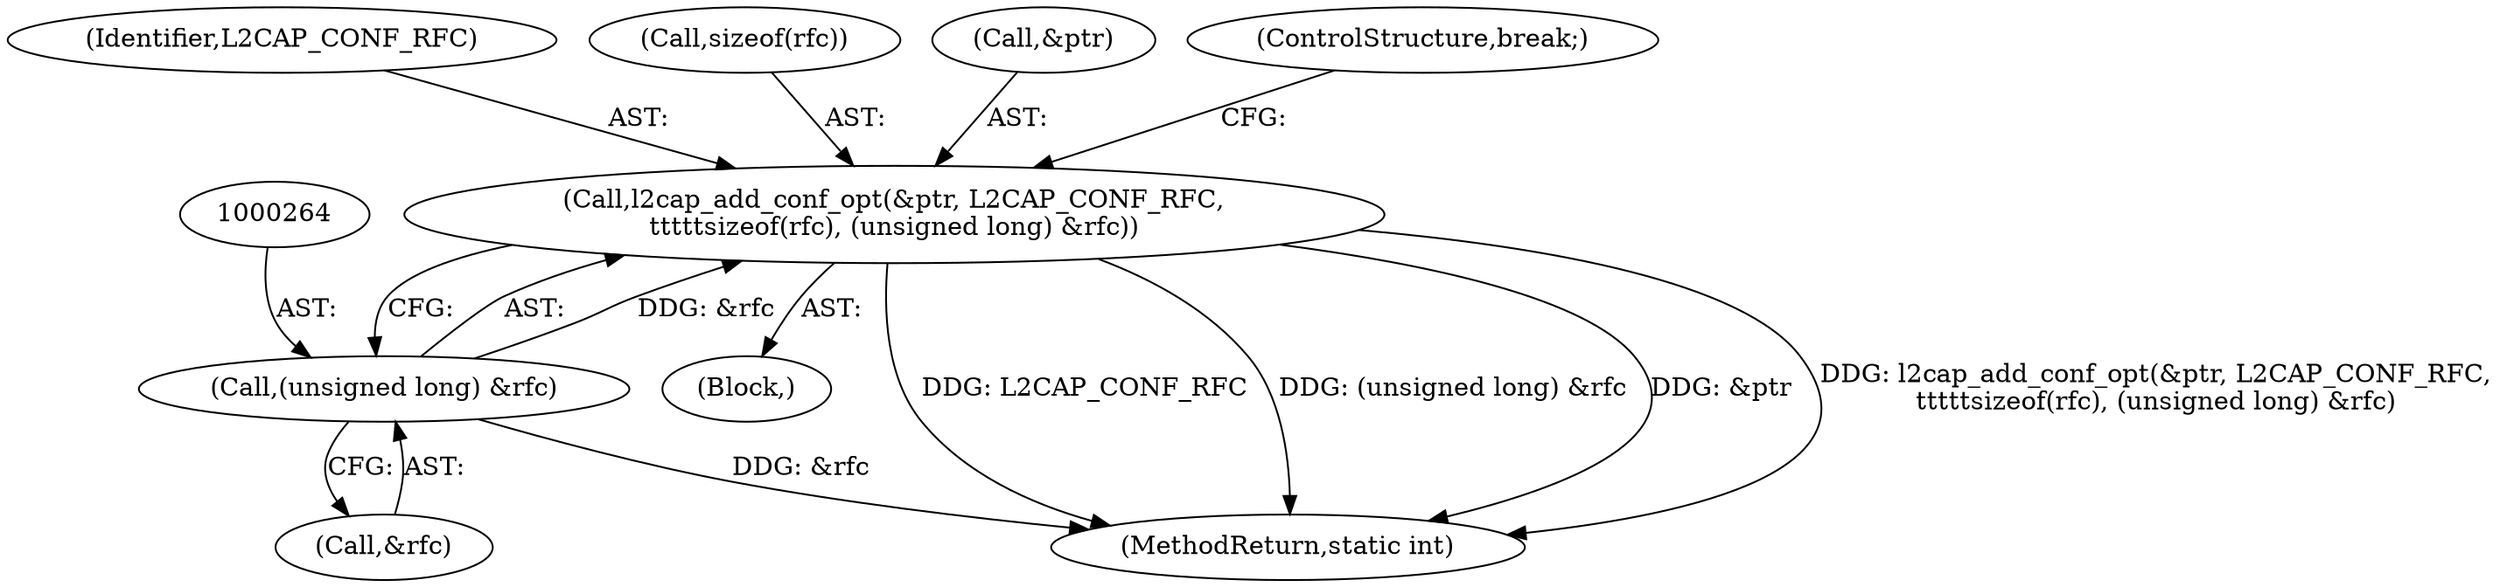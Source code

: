 digraph "0_linux_f2fcfcd670257236ebf2088bbdf26f6a8ef459fe@pointer" {
"1000257" [label="(Call,l2cap_add_conf_opt(&ptr, L2CAP_CONF_RFC,\n\t\t\t\t\tsizeof(rfc), (unsigned long) &rfc))"];
"1000263" [label="(Call,(unsigned long) &rfc)"];
"1000263" [label="(Call,(unsigned long) &rfc)"];
"1000260" [label="(Identifier,L2CAP_CONF_RFC)"];
"1000261" [label="(Call,sizeof(rfc))"];
"1000265" [label="(Call,&rfc)"];
"1000258" [label="(Call,&ptr)"];
"1000208" [label="(Block,)"];
"1000267" [label="(ControlStructure,break;)"];
"1000257" [label="(Call,l2cap_add_conf_opt(&ptr, L2CAP_CONF_RFC,\n\t\t\t\t\tsizeof(rfc), (unsigned long) &rfc))"];
"1000329" [label="(MethodReturn,static int)"];
"1000257" -> "1000208"  [label="AST: "];
"1000257" -> "1000263"  [label="CFG: "];
"1000258" -> "1000257"  [label="AST: "];
"1000260" -> "1000257"  [label="AST: "];
"1000261" -> "1000257"  [label="AST: "];
"1000263" -> "1000257"  [label="AST: "];
"1000267" -> "1000257"  [label="CFG: "];
"1000257" -> "1000329"  [label="DDG: L2CAP_CONF_RFC"];
"1000257" -> "1000329"  [label="DDG: (unsigned long) &rfc"];
"1000257" -> "1000329"  [label="DDG: &ptr"];
"1000257" -> "1000329"  [label="DDG: l2cap_add_conf_opt(&ptr, L2CAP_CONF_RFC,\n\t\t\t\t\tsizeof(rfc), (unsigned long) &rfc)"];
"1000263" -> "1000257"  [label="DDG: &rfc"];
"1000263" -> "1000265"  [label="CFG: "];
"1000264" -> "1000263"  [label="AST: "];
"1000265" -> "1000263"  [label="AST: "];
"1000263" -> "1000329"  [label="DDG: &rfc"];
}
